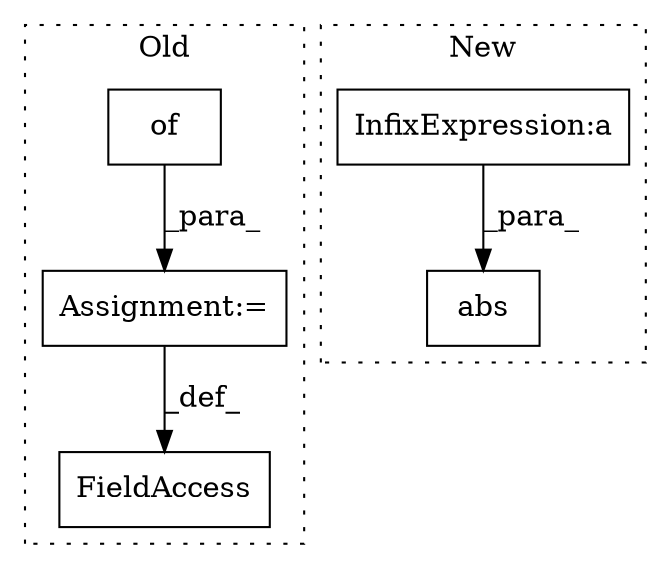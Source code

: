 digraph G {
subgraph cluster0 {
1 [label="of" a="32" s="1119" l="4" shape="box"];
3 [label="Assignment:=" a="7" s="1114" l="1" shape="box"];
4 [label="FieldAccess" a="22" s="1101" l="13" shape="box"];
label = "Old";
style="dotted";
}
subgraph cluster1 {
2 [label="abs" a="32" s="3606,3617" l="4,1" shape="box"];
5 [label="InfixExpression:a" a="27" s="3611" l="3" shape="box"];
label = "New";
style="dotted";
}
1 -> 3 [label="_para_"];
3 -> 4 [label="_def_"];
5 -> 2 [label="_para_"];
}